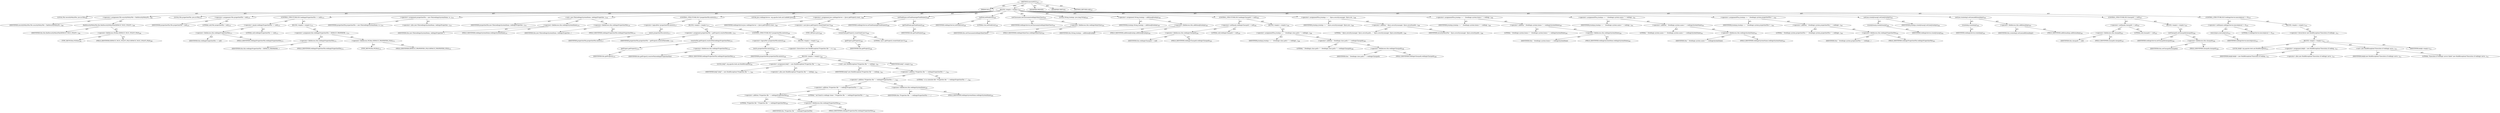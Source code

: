digraph "executeWLS" {  
"111669149701" [label = <(METHOD,executeWLS)<SUB>267</SUB>> ]
"115964116997" [label = <(PARAM,this)<SUB>267</SUB>> ]
"25769803803" [label = <(BLOCK,&lt;empty&gt;,&lt;empty&gt;)<SUB>267</SUB>> ]
"94489280525" [label = <(LOCAL,File securityPolicyFile: java.io.File)<SUB>268</SUB>> ]
"30064771226" [label = <(&lt;operator&gt;.assignment,File securityPolicyFile = findSecurityPolicyFil...)<SUB>268</SUB>> ]
"68719476852" [label = <(IDENTIFIER,securityPolicyFile,File securityPolicyFile = findSecurityPolicyFil...)<SUB>268</SUB>> ]
"30064771227" [label = <(findSecurityPolicyFile,this.findSecurityPolicyFile(DEFAULT_WL51_POLICY...)<SUB>269</SUB>> ]
"68719476746" [label = <(IDENTIFIER,this,this.findSecurityPolicyFile(DEFAULT_WL51_POLICY...)<SUB>269</SUB>> ]
"30064771228" [label = <(&lt;operator&gt;.fieldAccess,WLRun.DEFAULT_WL51_POLICY_FILE)<SUB>269</SUB>> ]
"180388626434" [label = <(TYPE_REF,WLRun,WLRun)<SUB>269</SUB>> ]
"55834574883" [label = <(FIELD_IDENTIFIER,DEFAULT_WL51_POLICY_FILE,DEFAULT_WL51_POLICY_FILE)<SUB>269</SUB>> ]
"94489280526" [label = <(LOCAL,File propertiesFile: java.io.File)<SUB>270</SUB>> ]
"30064771229" [label = <(&lt;operator&gt;.assignment,File propertiesFile = null)<SUB>270</SUB>> ]
"68719476853" [label = <(IDENTIFIER,propertiesFile,File propertiesFile = null)<SUB>270</SUB>> ]
"90194313250" [label = <(LITERAL,null,File propertiesFile = null)<SUB>270</SUB>> ]
"47244640271" [label = <(CONTROL_STRUCTURE,IF,if (weblogicPropertiesFile == null))<SUB>273</SUB>> ]
"30064771230" [label = <(&lt;operator&gt;.equals,weblogicPropertiesFile == null)<SUB>273</SUB>> ]
"30064771231" [label = <(&lt;operator&gt;.fieldAccess,this.weblogicPropertiesFile)<SUB>273</SUB>> ]
"68719476854" [label = <(IDENTIFIER,this,weblogicPropertiesFile == null)> ]
"55834574884" [label = <(FIELD_IDENTIFIER,weblogicPropertiesFile,weblogicPropertiesFile)<SUB>273</SUB>> ]
"90194313251" [label = <(LITERAL,null,weblogicPropertiesFile == null)<SUB>273</SUB>> ]
"25769803804" [label = <(BLOCK,&lt;empty&gt;,&lt;empty&gt;)<SUB>273</SUB>> ]
"30064771232" [label = <(&lt;operator&gt;.assignment,this.weblogicPropertiesFile = DEFAULT_PROPERTIE...)<SUB>274</SUB>> ]
"30064771233" [label = <(&lt;operator&gt;.fieldAccess,this.weblogicPropertiesFile)<SUB>274</SUB>> ]
"68719476855" [label = <(IDENTIFIER,this,this.weblogicPropertiesFile = DEFAULT_PROPERTIE...)> ]
"55834574885" [label = <(FIELD_IDENTIFIER,weblogicPropertiesFile,weblogicPropertiesFile)<SUB>274</SUB>> ]
"30064771234" [label = <(&lt;operator&gt;.fieldAccess,WLRun.DEFAULT_PROPERTIES_FILE)<SUB>274</SUB>> ]
"180388626435" [label = <(TYPE_REF,WLRun,WLRun)<SUB>274</SUB>> ]
"55834574886" [label = <(FIELD_IDENTIFIER,DEFAULT_PROPERTIES_FILE,DEFAULT_PROPERTIES_FILE)<SUB>274</SUB>> ]
"30064771235" [label = <(&lt;operator&gt;.assignment,propertiesFile = new File(weblogicSystemHome, w...)<SUB>276</SUB>> ]
"68719476856" [label = <(IDENTIFIER,propertiesFile,propertiesFile = new File(weblogicSystemHome, w...)<SUB>276</SUB>> ]
"30064771236" [label = <(&lt;operator&gt;.alloc,new File(weblogicSystemHome, weblogicProperties...)<SUB>276</SUB>> ]
"30064771237" [label = <(&lt;init&gt;,new File(weblogicSystemHome, weblogicProperties...)<SUB>276</SUB>> ]
"68719476857" [label = <(IDENTIFIER,propertiesFile,new File(weblogicSystemHome, weblogicProperties...)<SUB>276</SUB>> ]
"30064771238" [label = <(&lt;operator&gt;.fieldAccess,this.weblogicSystemHome)<SUB>276</SUB>> ]
"68719476858" [label = <(IDENTIFIER,this,new File(weblogicSystemHome, weblogicProperties...)> ]
"55834574887" [label = <(FIELD_IDENTIFIER,weblogicSystemHome,weblogicSystemHome)<SUB>276</SUB>> ]
"30064771239" [label = <(&lt;operator&gt;.fieldAccess,this.weblogicPropertiesFile)<SUB>276</SUB>> ]
"68719476859" [label = <(IDENTIFIER,this,new File(weblogicSystemHome, weblogicProperties...)> ]
"55834574888" [label = <(FIELD_IDENTIFIER,weblogicPropertiesFile,weblogicPropertiesFile)<SUB>276</SUB>> ]
"47244640272" [label = <(CONTROL_STRUCTURE,IF,if (!propertiesFile.exists()))<SUB>277</SUB>> ]
"30064771240" [label = <(&lt;operator&gt;.logicalNot,!propertiesFile.exists())<SUB>277</SUB>> ]
"30064771241" [label = <(exists,propertiesFile.exists())<SUB>277</SUB>> ]
"68719476860" [label = <(IDENTIFIER,propertiesFile,propertiesFile.exists())<SUB>277</SUB>> ]
"25769803805" [label = <(BLOCK,&lt;empty&gt;,&lt;empty&gt;)<SUB>277</SUB>> ]
"30064771242" [label = <(&lt;operator&gt;.assignment,propertiesFile = getProject().resolveFile(weblo...)<SUB>279</SUB>> ]
"68719476861" [label = <(IDENTIFIER,propertiesFile,propertiesFile = getProject().resolveFile(weblo...)<SUB>279</SUB>> ]
"30064771243" [label = <(resolveFile,getProject().resolveFile(weblogicPropertiesFile))<SUB>279</SUB>> ]
"30064771244" [label = <(getProject,getProject())<SUB>279</SUB>> ]
"68719476747" [label = <(IDENTIFIER,this,getProject())<SUB>279</SUB>> ]
"30064771245" [label = <(&lt;operator&gt;.fieldAccess,this.weblogicPropertiesFile)<SUB>279</SUB>> ]
"68719476862" [label = <(IDENTIFIER,this,getProject().resolveFile(weblogicPropertiesFile))> ]
"55834574889" [label = <(FIELD_IDENTIFIER,weblogicPropertiesFile,weblogicPropertiesFile)<SUB>279</SUB>> ]
"47244640273" [label = <(CONTROL_STRUCTURE,IF,if (!propertiesFile.exists()))<SUB>280</SUB>> ]
"30064771246" [label = <(&lt;operator&gt;.logicalNot,!propertiesFile.exists())<SUB>280</SUB>> ]
"30064771247" [label = <(exists,propertiesFile.exists())<SUB>280</SUB>> ]
"68719476863" [label = <(IDENTIFIER,propertiesFile,propertiesFile.exists())<SUB>280</SUB>> ]
"25769803806" [label = <(BLOCK,&lt;empty&gt;,&lt;empty&gt;)<SUB>280</SUB>> ]
"30064771248" [label = <(&lt;operator&gt;.throw,throw new BuildException(&quot;Properties file &quot; + w...)<SUB>281</SUB>> ]
"25769803807" [label = <(BLOCK,&lt;empty&gt;,&lt;empty&gt;)<SUB>281</SUB>> ]
"94489280527" [label = <(LOCAL,$obj7: org.apache.tools.ant.BuildException)<SUB>281</SUB>> ]
"30064771249" [label = <(&lt;operator&gt;.assignment,$obj7 = new BuildException(&quot;Properties file &quot; +...)<SUB>281</SUB>> ]
"68719476864" [label = <(IDENTIFIER,$obj7,$obj7 = new BuildException(&quot;Properties file &quot; +...)<SUB>281</SUB>> ]
"30064771250" [label = <(&lt;operator&gt;.alloc,new BuildException(&quot;Properties file &quot; + weblogi...)<SUB>281</SUB>> ]
"30064771251" [label = <(&lt;init&gt;,new BuildException(&quot;Properties file &quot; + weblogi...)<SUB>281</SUB>> ]
"68719476865" [label = <(IDENTIFIER,$obj7,new BuildException(&quot;Properties file &quot; + weblogi...)<SUB>281</SUB>> ]
"30064771252" [label = <(&lt;operator&gt;.addition,&quot;Properties file &quot; + weblogicPropertiesFile + &quot;...)<SUB>281</SUB>> ]
"30064771253" [label = <(&lt;operator&gt;.addition,&quot;Properties file &quot; + weblogicPropertiesFile + &quot;...)<SUB>281</SUB>> ]
"30064771254" [label = <(&lt;operator&gt;.addition,&quot;Properties file &quot; + weblogicPropertiesFile + &quot;...)<SUB>281</SUB>> ]
"30064771255" [label = <(&lt;operator&gt;.addition,&quot;Properties file &quot; + weblogicPropertiesFile)<SUB>281</SUB>> ]
"90194313252" [label = <(LITERAL,&quot;Properties file &quot;,&quot;Properties file &quot; + weblogicPropertiesFile)<SUB>281</SUB>> ]
"30064771256" [label = <(&lt;operator&gt;.fieldAccess,this.weblogicPropertiesFile)<SUB>282</SUB>> ]
"68719476866" [label = <(IDENTIFIER,this,&quot;Properties file &quot; + weblogicPropertiesFile)> ]
"55834574890" [label = <(FIELD_IDENTIFIER,weblogicPropertiesFile,weblogicPropertiesFile)<SUB>282</SUB>> ]
"90194313253" [label = <(LITERAL,&quot; not found in weblogic home &quot;,&quot;Properties file &quot; + weblogicPropertiesFile + &quot;...)<SUB>283</SUB>> ]
"30064771257" [label = <(&lt;operator&gt;.fieldAccess,this.weblogicSystemHome)<SUB>283</SUB>> ]
"68719476867" [label = <(IDENTIFIER,this,&quot;Properties file &quot; + weblogicPropertiesFile + &quot;...)> ]
"55834574891" [label = <(FIELD_IDENTIFIER,weblogicSystemHome,weblogicSystemHome)<SUB>283</SUB>> ]
"90194313254" [label = <(LITERAL,&quot; or as absolute file&quot;,&quot;Properties file &quot; + weblogicPropertiesFile + &quot;...)<SUB>284</SUB>> ]
"68719476868" [label = <(IDENTIFIER,$obj7,&lt;empty&gt;)<SUB>281</SUB>> ]
"94489280528" [label = <(LOCAL,Java weblogicServer: org.apache.tools.ant.taskdefs.Java)<SUB>288</SUB>> ]
"30064771258" [label = <(&lt;operator&gt;.assignment,Java weblogicServer = (Java) getProject().creat...)<SUB>288</SUB>> ]
"68719476869" [label = <(IDENTIFIER,weblogicServer,Java weblogicServer = (Java) getProject().creat...)<SUB>288</SUB>> ]
"30064771259" [label = <(&lt;operator&gt;.cast,(Java) getProject().createTask(&quot;java&quot;))<SUB>288</SUB>> ]
"180388626436" [label = <(TYPE_REF,Java,Java)<SUB>288</SUB>> ]
"30064771260" [label = <(createTask,getProject().createTask(&quot;java&quot;))<SUB>288</SUB>> ]
"30064771261" [label = <(getProject,getProject())<SUB>288</SUB>> ]
"68719476748" [label = <(IDENTIFIER,this,getProject())<SUB>288</SUB>> ]
"90194313255" [label = <(LITERAL,&quot;java&quot;,getProject().createTask(&quot;java&quot;))<SUB>288</SUB>> ]
"30064771262" [label = <(setTaskName,setTaskName(getTaskName()))<SUB>289</SUB>> ]
"68719476870" [label = <(IDENTIFIER,weblogicServer,setTaskName(getTaskName()))<SUB>289</SUB>> ]
"30064771263" [label = <(getTaskName,getTaskName())<SUB>289</SUB>> ]
"68719476749" [label = <(IDENTIFIER,this,getTaskName())<SUB>289</SUB>> ]
"30064771264" [label = <(setFork,setFork(true))<SUB>290</SUB>> ]
"68719476871" [label = <(IDENTIFIER,weblogicServer,setFork(true))<SUB>290</SUB>> ]
"90194313256" [label = <(LITERAL,true,setFork(true))<SUB>290</SUB>> ]
"30064771265" [label = <(setClassname,setClassname(weblogicMainClass))<SUB>291</SUB>> ]
"68719476872" [label = <(IDENTIFIER,weblogicServer,setClassname(weblogicMainClass))<SUB>291</SUB>> ]
"30064771266" [label = <(&lt;operator&gt;.fieldAccess,this.weblogicMainClass)<SUB>291</SUB>> ]
"68719476873" [label = <(IDENTIFIER,this,setClassname(weblogicMainClass))> ]
"55834574892" [label = <(FIELD_IDENTIFIER,weblogicMainClass,weblogicMainClass)<SUB>291</SUB>> ]
"94489280529" [label = <(LOCAL,String jvmArgs: java.lang.String)<SUB>293</SUB>> ]
"30064771267" [label = <(&lt;operator&gt;.assignment,String jvmArgs = additionalJvmArgs)<SUB>293</SUB>> ]
"68719476874" [label = <(IDENTIFIER,jvmArgs,String jvmArgs = additionalJvmArgs)<SUB>293</SUB>> ]
"30064771268" [label = <(&lt;operator&gt;.fieldAccess,this.additionalJvmArgs)<SUB>293</SUB>> ]
"68719476875" [label = <(IDENTIFIER,this,String jvmArgs = additionalJvmArgs)> ]
"55834574893" [label = <(FIELD_IDENTIFIER,additionalJvmArgs,additionalJvmArgs)<SUB>293</SUB>> ]
"47244640274" [label = <(CONTROL_STRUCTURE,IF,if (weblogicClasspath != null))<SUB>295</SUB>> ]
"30064771269" [label = <(&lt;operator&gt;.notEquals,weblogicClasspath != null)<SUB>295</SUB>> ]
"30064771270" [label = <(&lt;operator&gt;.fieldAccess,this.weblogicClasspath)<SUB>295</SUB>> ]
"68719476876" [label = <(IDENTIFIER,this,weblogicClasspath != null)> ]
"55834574894" [label = <(FIELD_IDENTIFIER,weblogicClasspath,weblogicClasspath)<SUB>295</SUB>> ]
"90194313257" [label = <(LITERAL,null,weblogicClasspath != null)<SUB>295</SUB>> ]
"25769803808" [label = <(BLOCK,&lt;empty&gt;,&lt;empty&gt;)<SUB>295</SUB>> ]
"30064771271" [label = <(&lt;operator&gt;.assignmentPlus,jvmArgs += &quot; -Dweblogic.class.path=&quot; + weblogic...)<SUB>296</SUB>> ]
"68719476877" [label = <(IDENTIFIER,jvmArgs,jvmArgs += &quot; -Dweblogic.class.path=&quot; + weblogic...)<SUB>296</SUB>> ]
"30064771272" [label = <(&lt;operator&gt;.addition,&quot; -Dweblogic.class.path=&quot; + weblogicClasspath)<SUB>296</SUB>> ]
"90194313258" [label = <(LITERAL,&quot; -Dweblogic.class.path=&quot;,&quot; -Dweblogic.class.path=&quot; + weblogicClasspath)<SUB>296</SUB>> ]
"30064771273" [label = <(&lt;operator&gt;.fieldAccess,this.weblogicClasspath)<SUB>296</SUB>> ]
"68719476878" [label = <(IDENTIFIER,this,&quot; -Dweblogic.class.path=&quot; + weblogicClasspath)> ]
"55834574895" [label = <(FIELD_IDENTIFIER,weblogicClasspath,weblogicClasspath)<SUB>296</SUB>> ]
"30064771274" [label = <(&lt;operator&gt;.assignmentPlus,jvmArgs += &quot; -Djava.security.manager -Djava.sec...)<SUB>299</SUB>> ]
"68719476879" [label = <(IDENTIFIER,jvmArgs,jvmArgs += &quot; -Djava.security.manager -Djava.sec...)<SUB>299</SUB>> ]
"30064771275" [label = <(&lt;operator&gt;.addition,&quot; -Djava.security.manager -Djava.security.polic...)<SUB>299</SUB>> ]
"90194313259" [label = <(LITERAL,&quot; -Djava.security.manager -Djava.security.polic...,&quot; -Djava.security.manager -Djava.security.polic...)<SUB>299</SUB>> ]
"68719476880" [label = <(IDENTIFIER,securityPolicyFile,&quot; -Djava.security.manager -Djava.security.polic...)<SUB>299</SUB>> ]
"30064771276" [label = <(&lt;operator&gt;.assignmentPlus,jvmArgs += &quot; -Dweblogic.system.home=&quot; + weblogi...)<SUB>300</SUB>> ]
"68719476881" [label = <(IDENTIFIER,jvmArgs,jvmArgs += &quot; -Dweblogic.system.home=&quot; + weblogi...)<SUB>300</SUB>> ]
"30064771277" [label = <(&lt;operator&gt;.addition,&quot; -Dweblogic.system.home=&quot; + weblogicSystemHome)<SUB>300</SUB>> ]
"90194313260" [label = <(LITERAL,&quot; -Dweblogic.system.home=&quot;,&quot; -Dweblogic.system.home=&quot; + weblogicSystemHome)<SUB>300</SUB>> ]
"30064771278" [label = <(&lt;operator&gt;.fieldAccess,this.weblogicSystemHome)<SUB>300</SUB>> ]
"68719476882" [label = <(IDENTIFIER,this,&quot; -Dweblogic.system.home=&quot; + weblogicSystemHome)> ]
"55834574896" [label = <(FIELD_IDENTIFIER,weblogicSystemHome,weblogicSystemHome)<SUB>300</SUB>> ]
"30064771279" [label = <(&lt;operator&gt;.assignmentPlus,jvmArgs += &quot; -Dweblogic.system.name=&quot; + weblogi...)<SUB>301</SUB>> ]
"68719476883" [label = <(IDENTIFIER,jvmArgs,jvmArgs += &quot; -Dweblogic.system.name=&quot; + weblogi...)<SUB>301</SUB>> ]
"30064771280" [label = <(&lt;operator&gt;.addition,&quot; -Dweblogic.system.name=&quot; + weblogicSystemName)<SUB>301</SUB>> ]
"90194313261" [label = <(LITERAL,&quot; -Dweblogic.system.name=&quot;,&quot; -Dweblogic.system.name=&quot; + weblogicSystemName)<SUB>301</SUB>> ]
"30064771281" [label = <(&lt;operator&gt;.fieldAccess,this.weblogicSystemName)<SUB>301</SUB>> ]
"68719476884" [label = <(IDENTIFIER,this,&quot; -Dweblogic.system.name=&quot; + weblogicSystemName)> ]
"55834574897" [label = <(FIELD_IDENTIFIER,weblogicSystemName,weblogicSystemName)<SUB>301</SUB>> ]
"30064771282" [label = <(&lt;operator&gt;.assignmentPlus,jvmArgs += &quot; -Dweblogic.system.propertiesFile=&quot;...)<SUB>302</SUB>> ]
"68719476885" [label = <(IDENTIFIER,jvmArgs,jvmArgs += &quot; -Dweblogic.system.propertiesFile=&quot;...)<SUB>302</SUB>> ]
"30064771283" [label = <(&lt;operator&gt;.addition,&quot; -Dweblogic.system.propertiesFile=&quot; + weblogic...)<SUB>302</SUB>> ]
"90194313262" [label = <(LITERAL,&quot; -Dweblogic.system.propertiesFile=&quot;,&quot; -Dweblogic.system.propertiesFile=&quot; + weblogic...)<SUB>302</SUB>> ]
"30064771284" [label = <(&lt;operator&gt;.fieldAccess,this.weblogicPropertiesFile)<SUB>302</SUB>> ]
"68719476886" [label = <(IDENTIFIER,this,&quot; -Dweblogic.system.propertiesFile=&quot; + weblogic...)> ]
"55834574898" [label = <(FIELD_IDENTIFIER,weblogicPropertiesFile,weblogicPropertiesFile)<SUB>302</SUB>> ]
"30064771285" [label = <(setLine,createJvmarg().setLine(jvmArgs))<SUB>304</SUB>> ]
"30064771286" [label = <(createJvmarg,createJvmarg())<SUB>304</SUB>> ]
"68719476887" [label = <(IDENTIFIER,weblogicServer,createJvmarg())<SUB>304</SUB>> ]
"68719476888" [label = <(IDENTIFIER,jvmArgs,createJvmarg().setLine(jvmArgs))<SUB>304</SUB>> ]
"30064771287" [label = <(setLine,createArg().setLine(additionalArgs))<SUB>305</SUB>> ]
"30064771288" [label = <(createArg,createArg())<SUB>305</SUB>> ]
"68719476889" [label = <(IDENTIFIER,weblogicServer,createArg())<SUB>305</SUB>> ]
"30064771289" [label = <(&lt;operator&gt;.fieldAccess,this.additionalArgs)<SUB>305</SUB>> ]
"68719476890" [label = <(IDENTIFIER,this,createArg().setLine(additionalArgs))> ]
"55834574899" [label = <(FIELD_IDENTIFIER,additionalArgs,additionalArgs)<SUB>305</SUB>> ]
"47244640275" [label = <(CONTROL_STRUCTURE,IF,if (classpath != null))<SUB>307</SUB>> ]
"30064771290" [label = <(&lt;operator&gt;.notEquals,classpath != null)<SUB>307</SUB>> ]
"30064771291" [label = <(&lt;operator&gt;.fieldAccess,this.classpath)<SUB>307</SUB>> ]
"68719476891" [label = <(IDENTIFIER,this,classpath != null)> ]
"55834574900" [label = <(FIELD_IDENTIFIER,classpath,classpath)<SUB>307</SUB>> ]
"90194313263" [label = <(LITERAL,null,classpath != null)<SUB>307</SUB>> ]
"25769803809" [label = <(BLOCK,&lt;empty&gt;,&lt;empty&gt;)<SUB>307</SUB>> ]
"30064771292" [label = <(setClasspath,setClasspath(classpath))<SUB>308</SUB>> ]
"68719476892" [label = <(IDENTIFIER,weblogicServer,setClasspath(classpath))<SUB>308</SUB>> ]
"30064771293" [label = <(&lt;operator&gt;.fieldAccess,this.classpath)<SUB>308</SUB>> ]
"68719476893" [label = <(IDENTIFIER,this,setClasspath(classpath))> ]
"55834574901" [label = <(FIELD_IDENTIFIER,classpath,classpath)<SUB>308</SUB>> ]
"47244640276" [label = <(CONTROL_STRUCTURE,IF,if (weblogicServer.executeJava() != 0))<SUB>310</SUB>> ]
"30064771294" [label = <(&lt;operator&gt;.notEquals,weblogicServer.executeJava() != 0)<SUB>310</SUB>> ]
"30064771295" [label = <(executeJava,executeJava())<SUB>310</SUB>> ]
"68719476894" [label = <(IDENTIFIER,weblogicServer,executeJava())<SUB>310</SUB>> ]
"90194313264" [label = <(LITERAL,0,weblogicServer.executeJava() != 0)<SUB>310</SUB>> ]
"25769803810" [label = <(BLOCK,&lt;empty&gt;,&lt;empty&gt;)<SUB>310</SUB>> ]
"30064771296" [label = <(&lt;operator&gt;.throw,throw new BuildException(&quot;Execution of weblogic...)<SUB>311</SUB>> ]
"25769803811" [label = <(BLOCK,&lt;empty&gt;,&lt;empty&gt;)<SUB>311</SUB>> ]
"94489280530" [label = <(LOCAL,$obj8: org.apache.tools.ant.BuildException)<SUB>311</SUB>> ]
"30064771297" [label = <(&lt;operator&gt;.assignment,$obj8 = new BuildException(&quot;Execution of weblog...)<SUB>311</SUB>> ]
"68719476895" [label = <(IDENTIFIER,$obj8,$obj8 = new BuildException(&quot;Execution of weblog...)<SUB>311</SUB>> ]
"30064771298" [label = <(&lt;operator&gt;.alloc,new BuildException(&quot;Execution of weblogic serve...)<SUB>311</SUB>> ]
"30064771299" [label = <(&lt;init&gt;,new BuildException(&quot;Execution of weblogic serve...)<SUB>311</SUB>> ]
"68719476896" [label = <(IDENTIFIER,$obj8,new BuildException(&quot;Execution of weblogic serve...)<SUB>311</SUB>> ]
"90194313265" [label = <(LITERAL,&quot;Execution of weblogic server failed&quot;,new BuildException(&quot;Execution of weblogic serve...)<SUB>311</SUB>> ]
"68719476897" [label = <(IDENTIFIER,$obj8,&lt;empty&gt;)<SUB>311</SUB>> ]
"133143986206" [label = <(MODIFIER,PRIVATE)> ]
"133143986207" [label = <(MODIFIER,VIRTUAL)> ]
"128849018885" [label = <(METHOD_RETURN,void)<SUB>267</SUB>> ]
  "111669149701" -> "115964116997"  [ label = "AST: "] 
  "111669149701" -> "25769803803"  [ label = "AST: "] 
  "111669149701" -> "133143986206"  [ label = "AST: "] 
  "111669149701" -> "133143986207"  [ label = "AST: "] 
  "111669149701" -> "128849018885"  [ label = "AST: "] 
  "25769803803" -> "94489280525"  [ label = "AST: "] 
  "25769803803" -> "30064771226"  [ label = "AST: "] 
  "25769803803" -> "94489280526"  [ label = "AST: "] 
  "25769803803" -> "30064771229"  [ label = "AST: "] 
  "25769803803" -> "47244640271"  [ label = "AST: "] 
  "25769803803" -> "30064771235"  [ label = "AST: "] 
  "25769803803" -> "30064771237"  [ label = "AST: "] 
  "25769803803" -> "47244640272"  [ label = "AST: "] 
  "25769803803" -> "94489280528"  [ label = "AST: "] 
  "25769803803" -> "30064771258"  [ label = "AST: "] 
  "25769803803" -> "30064771262"  [ label = "AST: "] 
  "25769803803" -> "30064771264"  [ label = "AST: "] 
  "25769803803" -> "30064771265"  [ label = "AST: "] 
  "25769803803" -> "94489280529"  [ label = "AST: "] 
  "25769803803" -> "30064771267"  [ label = "AST: "] 
  "25769803803" -> "47244640274"  [ label = "AST: "] 
  "25769803803" -> "30064771274"  [ label = "AST: "] 
  "25769803803" -> "30064771276"  [ label = "AST: "] 
  "25769803803" -> "30064771279"  [ label = "AST: "] 
  "25769803803" -> "30064771282"  [ label = "AST: "] 
  "25769803803" -> "30064771285"  [ label = "AST: "] 
  "25769803803" -> "30064771287"  [ label = "AST: "] 
  "25769803803" -> "47244640275"  [ label = "AST: "] 
  "25769803803" -> "47244640276"  [ label = "AST: "] 
  "30064771226" -> "68719476852"  [ label = "AST: "] 
  "30064771226" -> "30064771227"  [ label = "AST: "] 
  "30064771227" -> "68719476746"  [ label = "AST: "] 
  "30064771227" -> "30064771228"  [ label = "AST: "] 
  "30064771228" -> "180388626434"  [ label = "AST: "] 
  "30064771228" -> "55834574883"  [ label = "AST: "] 
  "30064771229" -> "68719476853"  [ label = "AST: "] 
  "30064771229" -> "90194313250"  [ label = "AST: "] 
  "47244640271" -> "30064771230"  [ label = "AST: "] 
  "47244640271" -> "25769803804"  [ label = "AST: "] 
  "30064771230" -> "30064771231"  [ label = "AST: "] 
  "30064771230" -> "90194313251"  [ label = "AST: "] 
  "30064771231" -> "68719476854"  [ label = "AST: "] 
  "30064771231" -> "55834574884"  [ label = "AST: "] 
  "25769803804" -> "30064771232"  [ label = "AST: "] 
  "30064771232" -> "30064771233"  [ label = "AST: "] 
  "30064771232" -> "30064771234"  [ label = "AST: "] 
  "30064771233" -> "68719476855"  [ label = "AST: "] 
  "30064771233" -> "55834574885"  [ label = "AST: "] 
  "30064771234" -> "180388626435"  [ label = "AST: "] 
  "30064771234" -> "55834574886"  [ label = "AST: "] 
  "30064771235" -> "68719476856"  [ label = "AST: "] 
  "30064771235" -> "30064771236"  [ label = "AST: "] 
  "30064771237" -> "68719476857"  [ label = "AST: "] 
  "30064771237" -> "30064771238"  [ label = "AST: "] 
  "30064771237" -> "30064771239"  [ label = "AST: "] 
  "30064771238" -> "68719476858"  [ label = "AST: "] 
  "30064771238" -> "55834574887"  [ label = "AST: "] 
  "30064771239" -> "68719476859"  [ label = "AST: "] 
  "30064771239" -> "55834574888"  [ label = "AST: "] 
  "47244640272" -> "30064771240"  [ label = "AST: "] 
  "47244640272" -> "25769803805"  [ label = "AST: "] 
  "30064771240" -> "30064771241"  [ label = "AST: "] 
  "30064771241" -> "68719476860"  [ label = "AST: "] 
  "25769803805" -> "30064771242"  [ label = "AST: "] 
  "25769803805" -> "47244640273"  [ label = "AST: "] 
  "30064771242" -> "68719476861"  [ label = "AST: "] 
  "30064771242" -> "30064771243"  [ label = "AST: "] 
  "30064771243" -> "30064771244"  [ label = "AST: "] 
  "30064771243" -> "30064771245"  [ label = "AST: "] 
  "30064771244" -> "68719476747"  [ label = "AST: "] 
  "30064771245" -> "68719476862"  [ label = "AST: "] 
  "30064771245" -> "55834574889"  [ label = "AST: "] 
  "47244640273" -> "30064771246"  [ label = "AST: "] 
  "47244640273" -> "25769803806"  [ label = "AST: "] 
  "30064771246" -> "30064771247"  [ label = "AST: "] 
  "30064771247" -> "68719476863"  [ label = "AST: "] 
  "25769803806" -> "30064771248"  [ label = "AST: "] 
  "30064771248" -> "25769803807"  [ label = "AST: "] 
  "25769803807" -> "94489280527"  [ label = "AST: "] 
  "25769803807" -> "30064771249"  [ label = "AST: "] 
  "25769803807" -> "30064771251"  [ label = "AST: "] 
  "25769803807" -> "68719476868"  [ label = "AST: "] 
  "30064771249" -> "68719476864"  [ label = "AST: "] 
  "30064771249" -> "30064771250"  [ label = "AST: "] 
  "30064771251" -> "68719476865"  [ label = "AST: "] 
  "30064771251" -> "30064771252"  [ label = "AST: "] 
  "30064771252" -> "30064771253"  [ label = "AST: "] 
  "30064771252" -> "90194313254"  [ label = "AST: "] 
  "30064771253" -> "30064771254"  [ label = "AST: "] 
  "30064771253" -> "30064771257"  [ label = "AST: "] 
  "30064771254" -> "30064771255"  [ label = "AST: "] 
  "30064771254" -> "90194313253"  [ label = "AST: "] 
  "30064771255" -> "90194313252"  [ label = "AST: "] 
  "30064771255" -> "30064771256"  [ label = "AST: "] 
  "30064771256" -> "68719476866"  [ label = "AST: "] 
  "30064771256" -> "55834574890"  [ label = "AST: "] 
  "30064771257" -> "68719476867"  [ label = "AST: "] 
  "30064771257" -> "55834574891"  [ label = "AST: "] 
  "30064771258" -> "68719476869"  [ label = "AST: "] 
  "30064771258" -> "30064771259"  [ label = "AST: "] 
  "30064771259" -> "180388626436"  [ label = "AST: "] 
  "30064771259" -> "30064771260"  [ label = "AST: "] 
  "30064771260" -> "30064771261"  [ label = "AST: "] 
  "30064771260" -> "90194313255"  [ label = "AST: "] 
  "30064771261" -> "68719476748"  [ label = "AST: "] 
  "30064771262" -> "68719476870"  [ label = "AST: "] 
  "30064771262" -> "30064771263"  [ label = "AST: "] 
  "30064771263" -> "68719476749"  [ label = "AST: "] 
  "30064771264" -> "68719476871"  [ label = "AST: "] 
  "30064771264" -> "90194313256"  [ label = "AST: "] 
  "30064771265" -> "68719476872"  [ label = "AST: "] 
  "30064771265" -> "30064771266"  [ label = "AST: "] 
  "30064771266" -> "68719476873"  [ label = "AST: "] 
  "30064771266" -> "55834574892"  [ label = "AST: "] 
  "30064771267" -> "68719476874"  [ label = "AST: "] 
  "30064771267" -> "30064771268"  [ label = "AST: "] 
  "30064771268" -> "68719476875"  [ label = "AST: "] 
  "30064771268" -> "55834574893"  [ label = "AST: "] 
  "47244640274" -> "30064771269"  [ label = "AST: "] 
  "47244640274" -> "25769803808"  [ label = "AST: "] 
  "30064771269" -> "30064771270"  [ label = "AST: "] 
  "30064771269" -> "90194313257"  [ label = "AST: "] 
  "30064771270" -> "68719476876"  [ label = "AST: "] 
  "30064771270" -> "55834574894"  [ label = "AST: "] 
  "25769803808" -> "30064771271"  [ label = "AST: "] 
  "30064771271" -> "68719476877"  [ label = "AST: "] 
  "30064771271" -> "30064771272"  [ label = "AST: "] 
  "30064771272" -> "90194313258"  [ label = "AST: "] 
  "30064771272" -> "30064771273"  [ label = "AST: "] 
  "30064771273" -> "68719476878"  [ label = "AST: "] 
  "30064771273" -> "55834574895"  [ label = "AST: "] 
  "30064771274" -> "68719476879"  [ label = "AST: "] 
  "30064771274" -> "30064771275"  [ label = "AST: "] 
  "30064771275" -> "90194313259"  [ label = "AST: "] 
  "30064771275" -> "68719476880"  [ label = "AST: "] 
  "30064771276" -> "68719476881"  [ label = "AST: "] 
  "30064771276" -> "30064771277"  [ label = "AST: "] 
  "30064771277" -> "90194313260"  [ label = "AST: "] 
  "30064771277" -> "30064771278"  [ label = "AST: "] 
  "30064771278" -> "68719476882"  [ label = "AST: "] 
  "30064771278" -> "55834574896"  [ label = "AST: "] 
  "30064771279" -> "68719476883"  [ label = "AST: "] 
  "30064771279" -> "30064771280"  [ label = "AST: "] 
  "30064771280" -> "90194313261"  [ label = "AST: "] 
  "30064771280" -> "30064771281"  [ label = "AST: "] 
  "30064771281" -> "68719476884"  [ label = "AST: "] 
  "30064771281" -> "55834574897"  [ label = "AST: "] 
  "30064771282" -> "68719476885"  [ label = "AST: "] 
  "30064771282" -> "30064771283"  [ label = "AST: "] 
  "30064771283" -> "90194313262"  [ label = "AST: "] 
  "30064771283" -> "30064771284"  [ label = "AST: "] 
  "30064771284" -> "68719476886"  [ label = "AST: "] 
  "30064771284" -> "55834574898"  [ label = "AST: "] 
  "30064771285" -> "30064771286"  [ label = "AST: "] 
  "30064771285" -> "68719476888"  [ label = "AST: "] 
  "30064771286" -> "68719476887"  [ label = "AST: "] 
  "30064771287" -> "30064771288"  [ label = "AST: "] 
  "30064771287" -> "30064771289"  [ label = "AST: "] 
  "30064771288" -> "68719476889"  [ label = "AST: "] 
  "30064771289" -> "68719476890"  [ label = "AST: "] 
  "30064771289" -> "55834574899"  [ label = "AST: "] 
  "47244640275" -> "30064771290"  [ label = "AST: "] 
  "47244640275" -> "25769803809"  [ label = "AST: "] 
  "30064771290" -> "30064771291"  [ label = "AST: "] 
  "30064771290" -> "90194313263"  [ label = "AST: "] 
  "30064771291" -> "68719476891"  [ label = "AST: "] 
  "30064771291" -> "55834574900"  [ label = "AST: "] 
  "25769803809" -> "30064771292"  [ label = "AST: "] 
  "30064771292" -> "68719476892"  [ label = "AST: "] 
  "30064771292" -> "30064771293"  [ label = "AST: "] 
  "30064771293" -> "68719476893"  [ label = "AST: "] 
  "30064771293" -> "55834574901"  [ label = "AST: "] 
  "47244640276" -> "30064771294"  [ label = "AST: "] 
  "47244640276" -> "25769803810"  [ label = "AST: "] 
  "30064771294" -> "30064771295"  [ label = "AST: "] 
  "30064771294" -> "90194313264"  [ label = "AST: "] 
  "30064771295" -> "68719476894"  [ label = "AST: "] 
  "25769803810" -> "30064771296"  [ label = "AST: "] 
  "30064771296" -> "25769803811"  [ label = "AST: "] 
  "25769803811" -> "94489280530"  [ label = "AST: "] 
  "25769803811" -> "30064771297"  [ label = "AST: "] 
  "25769803811" -> "30064771299"  [ label = "AST: "] 
  "25769803811" -> "68719476897"  [ label = "AST: "] 
  "30064771297" -> "68719476895"  [ label = "AST: "] 
  "30064771297" -> "30064771298"  [ label = "AST: "] 
  "30064771299" -> "68719476896"  [ label = "AST: "] 
  "30064771299" -> "90194313265"  [ label = "AST: "] 
  "111669149701" -> "115964116997"  [ label = "DDG: "] 
}
